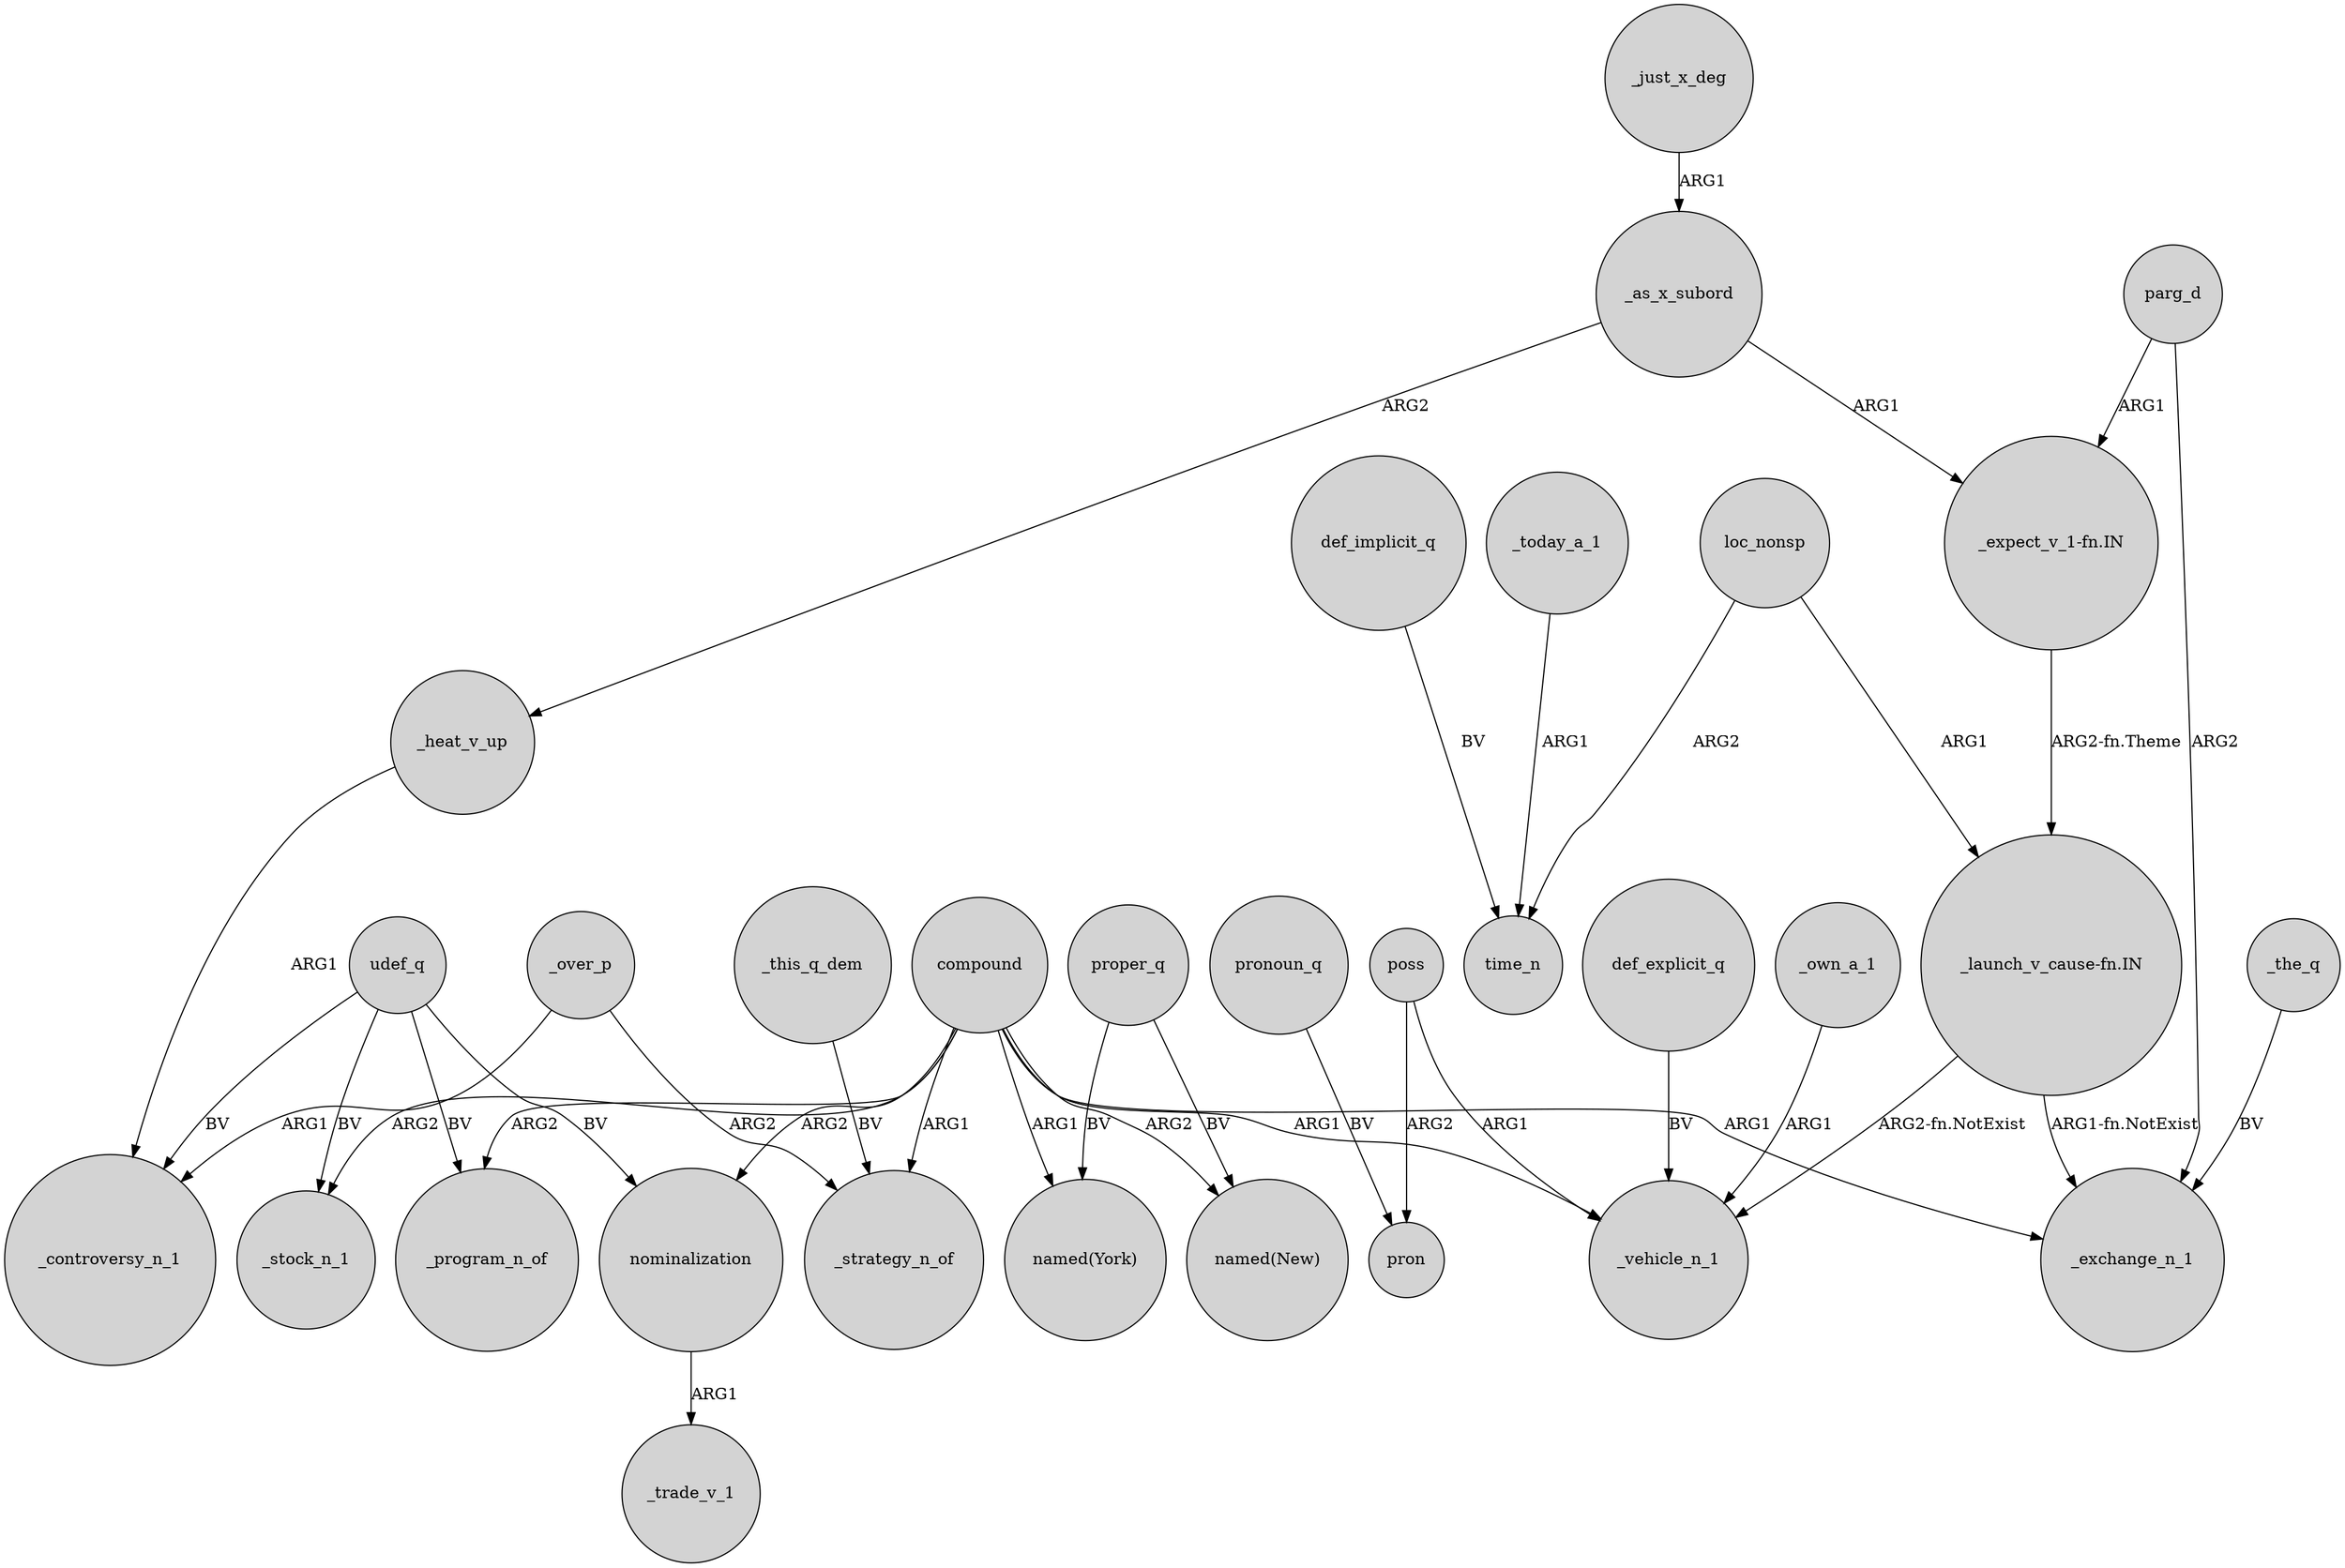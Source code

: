 digraph {
	node [shape=circle style=filled]
	_just_x_deg -> _as_x_subord [label=ARG1]
	"_launch_v_cause-fn.IN" -> _exchange_n_1 [label="ARG1-fn.NotExist"]
	compound -> _program_n_of [label=ARG2]
	parg_d -> _exchange_n_1 [label=ARG2]
	"_launch_v_cause-fn.IN" -> _vehicle_n_1 [label="ARG2-fn.NotExist"]
	compound -> "named(New)" [label=ARG2]
	_today_a_1 -> time_n [label=ARG1]
	poss -> pron [label=ARG2]
	udef_q -> _controversy_n_1 [label=BV]
	proper_q -> "named(New)" [label=BV]
	_over_p -> _strategy_n_of [label=ARG2]
	compound -> _strategy_n_of [label=ARG1]
	udef_q -> _program_n_of [label=BV]
	_own_a_1 -> _vehicle_n_1 [label=ARG1]
	compound -> nominalization [label=ARG2]
	def_explicit_q -> _vehicle_n_1 [label=BV]
	_heat_v_up -> _controversy_n_1 [label=ARG1]
	nominalization -> _trade_v_1 [label=ARG1]
	compound -> _vehicle_n_1 [label=ARG1]
	loc_nonsp -> time_n [label=ARG2]
	compound -> _stock_n_1 [label=ARG2]
	_over_p -> _controversy_n_1 [label=ARG1]
	pronoun_q -> pron [label=BV]
	udef_q -> _stock_n_1 [label=BV]
	compound -> "named(York)" [label=ARG1]
	compound -> _exchange_n_1 [label=ARG1]
	loc_nonsp -> "_launch_v_cause-fn.IN" [label=ARG1]
	parg_d -> "_expect_v_1-fn.IN" [label=ARG1]
	udef_q -> nominalization [label=BV]
	_as_x_subord -> "_expect_v_1-fn.IN" [label=ARG1]
	_as_x_subord -> _heat_v_up [label=ARG2]
	"_expect_v_1-fn.IN" -> "_launch_v_cause-fn.IN" [label="ARG2-fn.Theme"]
	proper_q -> "named(York)" [label=BV]
	poss -> _vehicle_n_1 [label=ARG1]
	_this_q_dem -> _strategy_n_of [label=BV]
	_the_q -> _exchange_n_1 [label=BV]
	def_implicit_q -> time_n [label=BV]
}
